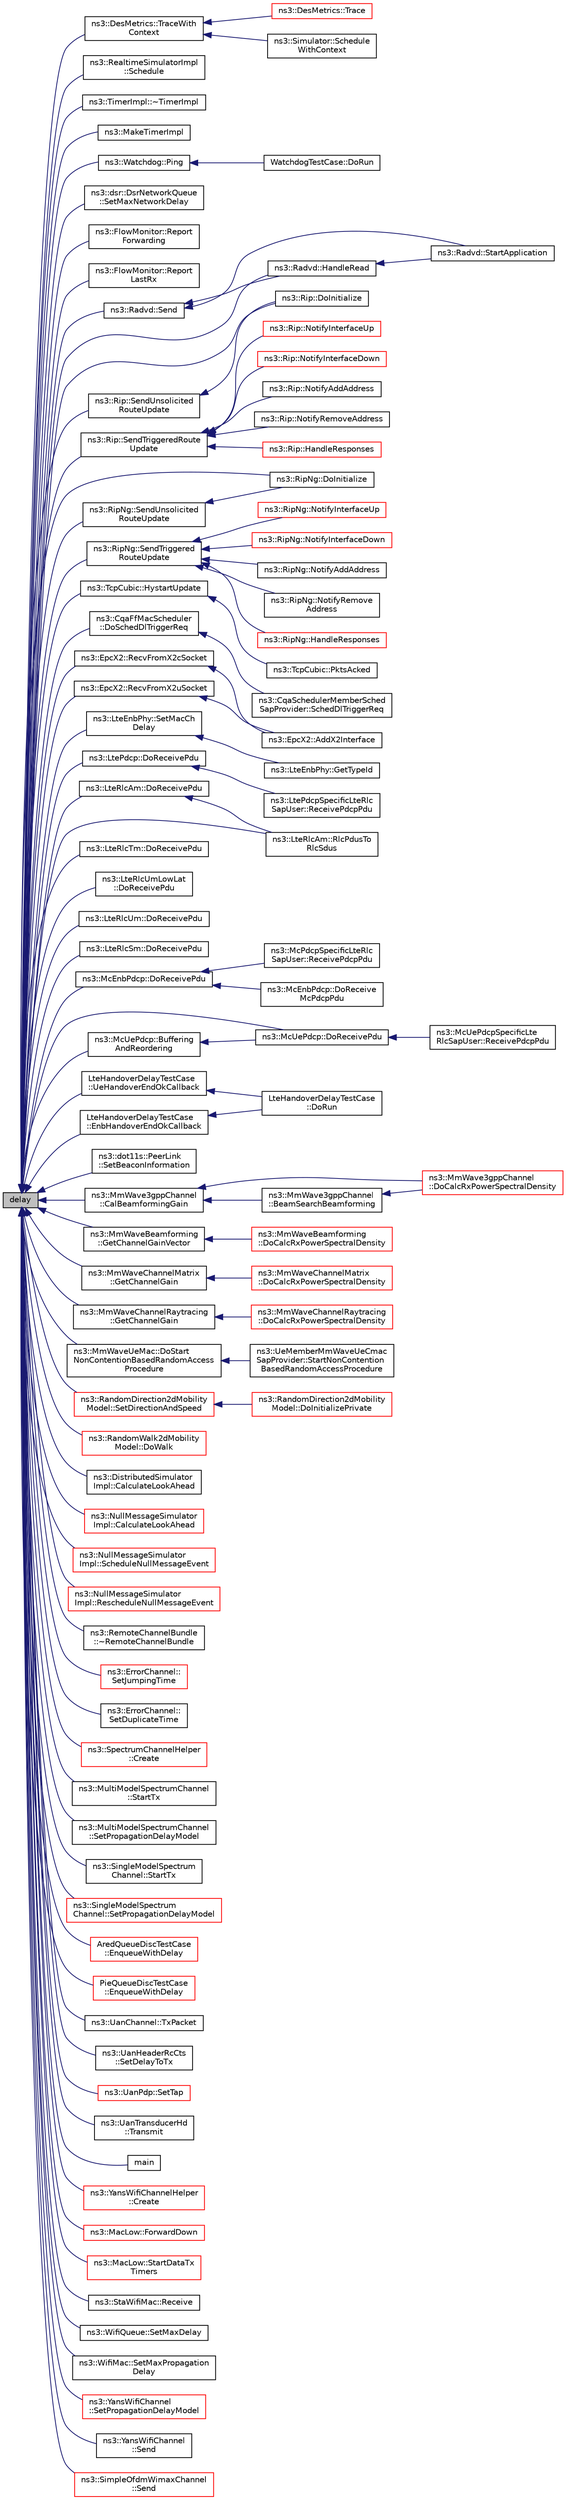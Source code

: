 digraph "delay"
{
  edge [fontname="Helvetica",fontsize="10",labelfontname="Helvetica",labelfontsize="10"];
  node [fontname="Helvetica",fontsize="10",shape=record];
  rankdir="LR";
  Node1 [label="delay",height=0.2,width=0.4,color="black", fillcolor="grey75", style="filled", fontcolor="black"];
  Node1 -> Node2 [dir="back",color="midnightblue",fontsize="10",style="solid"];
  Node2 [label="ns3::DesMetrics::TraceWith\lContext",height=0.2,width=0.4,color="black", fillcolor="white", style="filled",URL="$d5/d69/classns3_1_1DesMetrics.html#abc404d9eee92f4e8fd67f5d200490ed6"];
  Node2 -> Node3 [dir="back",color="midnightblue",fontsize="10",style="solid"];
  Node3 [label="ns3::DesMetrics::Trace",height=0.2,width=0.4,color="red", fillcolor="white", style="filled",URL="$d5/d69/classns3_1_1DesMetrics.html#ab7c6c097412d0398affbc9f8d2643160"];
  Node2 -> Node4 [dir="back",color="midnightblue",fontsize="10",style="solid"];
  Node4 [label="ns3::Simulator::Schedule\lWithContext",height=0.2,width=0.4,color="black", fillcolor="white", style="filled",URL="$d7/deb/classns3_1_1Simulator.html#a5ba9b2de598375791433f1bb9ba9ca83"];
  Node1 -> Node5 [dir="back",color="midnightblue",fontsize="10",style="solid"];
  Node5 [label="ns3::RealtimeSimulatorImpl\l::Schedule",height=0.2,width=0.4,color="black", fillcolor="white", style="filled",URL="$da/d73/classns3_1_1RealtimeSimulatorImpl.html#a2ff9f754084280c9f478cc7028cce3bf"];
  Node1 -> Node6 [dir="back",color="midnightblue",fontsize="10",style="solid"];
  Node6 [label="ns3::TimerImpl::~TimerImpl",height=0.2,width=0.4,color="black", fillcolor="white", style="filled",URL="$d9/d2f/classns3_1_1TimerImpl.html#a65b41c070e7f112cd76e0cc54ae58cda"];
  Node1 -> Node7 [dir="back",color="midnightblue",fontsize="10",style="solid"];
  Node7 [label="ns3::MakeTimerImpl",height=0.2,width=0.4,color="black", fillcolor="white", style="filled",URL="$dc/d8c/group__timerimpl.html#ga8c9e10587a1cf9c20ba6f9228388f82d"];
  Node1 -> Node8 [dir="back",color="midnightblue",fontsize="10",style="solid"];
  Node8 [label="ns3::Watchdog::Ping",height=0.2,width=0.4,color="black", fillcolor="white", style="filled",URL="$d7/dba/classns3_1_1Watchdog.html#a979e51daa6b92c872a78857cfe54c41a"];
  Node8 -> Node9 [dir="back",color="midnightblue",fontsize="10",style="solid"];
  Node9 [label="WatchdogTestCase::DoRun",height=0.2,width=0.4,color="black", fillcolor="white", style="filled",URL="$d0/da3/classWatchdogTestCase.html#a81f76aedff6228054266a36c6718b81e",tooltip="Implementation to actually run this TestCase. "];
  Node1 -> Node10 [dir="back",color="midnightblue",fontsize="10",style="solid"];
  Node10 [label="ns3::dsr::DsrNetworkQueue\l::SetMaxNetworkDelay",height=0.2,width=0.4,color="black", fillcolor="white", style="filled",URL="$dd/dad/classns3_1_1dsr_1_1DsrNetworkQueue.html#a1bc6496d849e30a8f6adde0fdd78a98b"];
  Node1 -> Node11 [dir="back",color="midnightblue",fontsize="10",style="solid"];
  Node11 [label="ns3::FlowMonitor::Report\lForwarding",height=0.2,width=0.4,color="black", fillcolor="white", style="filled",URL="$d7/d39/classns3_1_1FlowMonitor.html#a69a7483c4d2bc47805490f585d17e111"];
  Node1 -> Node12 [dir="back",color="midnightblue",fontsize="10",style="solid"];
  Node12 [label="ns3::FlowMonitor::Report\lLastRx",height=0.2,width=0.4,color="black", fillcolor="white", style="filled",URL="$d7/d39/classns3_1_1FlowMonitor.html#a534535fd498067cae4f774ba701e5d47"];
  Node1 -> Node13 [dir="back",color="midnightblue",fontsize="10",style="solid"];
  Node13 [label="ns3::Radvd::Send",height=0.2,width=0.4,color="black", fillcolor="white", style="filled",URL="$d5/dd8/classns3_1_1Radvd.html#a2dc4914b58690eaef190f38726d69bb2",tooltip="Send a packet. "];
  Node13 -> Node14 [dir="back",color="midnightblue",fontsize="10",style="solid"];
  Node14 [label="ns3::Radvd::StartApplication",height=0.2,width=0.4,color="black", fillcolor="white", style="filled",URL="$d5/dd8/classns3_1_1Radvd.html#ab3d7cd100356262e43c24e608ef1aff4",tooltip="Start the application. "];
  Node13 -> Node15 [dir="back",color="midnightblue",fontsize="10",style="solid"];
  Node15 [label="ns3::Radvd::HandleRead",height=0.2,width=0.4,color="black", fillcolor="white", style="filled",URL="$d5/dd8/classns3_1_1Radvd.html#a75cc828bc07117551ab886d986590045",tooltip="Handle received packet, especially router solicitation. "];
  Node15 -> Node14 [dir="back",color="midnightblue",fontsize="10",style="solid"];
  Node1 -> Node15 [dir="back",color="midnightblue",fontsize="10",style="solid"];
  Node1 -> Node16 [dir="back",color="midnightblue",fontsize="10",style="solid"];
  Node16 [label="ns3::Rip::DoInitialize",height=0.2,width=0.4,color="black", fillcolor="white", style="filled",URL="$d7/d2b/classns3_1_1Rip.html#a622ec450ec78945f81986b64ce3dcbed"];
  Node1 -> Node17 [dir="back",color="midnightblue",fontsize="10",style="solid"];
  Node17 [label="ns3::Rip::SendTriggeredRoute\lUpdate",height=0.2,width=0.4,color="black", fillcolor="white", style="filled",URL="$d7/d2b/classns3_1_1Rip.html#aee5d3efe6b4dbcd128018f49b981fd7c",tooltip="Send Triggered Routing Updates on all interfaces. "];
  Node17 -> Node18 [dir="back",color="midnightblue",fontsize="10",style="solid"];
  Node18 [label="ns3::Rip::NotifyInterfaceUp",height=0.2,width=0.4,color="red", fillcolor="white", style="filled",URL="$d7/d2b/classns3_1_1Rip.html#a4c9095a4429399f342eb1bce3f20df59"];
  Node17 -> Node19 [dir="back",color="midnightblue",fontsize="10",style="solid"];
  Node19 [label="ns3::Rip::NotifyInterfaceDown",height=0.2,width=0.4,color="red", fillcolor="white", style="filled",URL="$d7/d2b/classns3_1_1Rip.html#a10fb1463467f08556e7a3e75c98447bc"];
  Node17 -> Node20 [dir="back",color="midnightblue",fontsize="10",style="solid"];
  Node20 [label="ns3::Rip::NotifyAddAddress",height=0.2,width=0.4,color="black", fillcolor="white", style="filled",URL="$d7/d2b/classns3_1_1Rip.html#a9ef274a74f46abf3c118d935d33f02fe"];
  Node17 -> Node21 [dir="back",color="midnightblue",fontsize="10",style="solid"];
  Node21 [label="ns3::Rip::NotifyRemoveAddress",height=0.2,width=0.4,color="black", fillcolor="white", style="filled",URL="$d7/d2b/classns3_1_1Rip.html#a63c4ba062a5805aef7887d7dca5d1ff9"];
  Node17 -> Node22 [dir="back",color="midnightblue",fontsize="10",style="solid"];
  Node22 [label="ns3::Rip::HandleResponses",height=0.2,width=0.4,color="red", fillcolor="white", style="filled",URL="$d7/d2b/classns3_1_1Rip.html#afb817ee04f919351a35b466ea6d75c56",tooltip="Handle RIP responses. "];
  Node1 -> Node23 [dir="back",color="midnightblue",fontsize="10",style="solid"];
  Node23 [label="ns3::Rip::SendUnsolicited\lRouteUpdate",height=0.2,width=0.4,color="black", fillcolor="white", style="filled",URL="$d7/d2b/classns3_1_1Rip.html#aea59ff20475f09e1783bc37d5a8531c0",tooltip="Send Unsolicited Routing Updates on all interfaces. "];
  Node23 -> Node16 [dir="back",color="midnightblue",fontsize="10",style="solid"];
  Node1 -> Node24 [dir="back",color="midnightblue",fontsize="10",style="solid"];
  Node24 [label="ns3::RipNg::DoInitialize",height=0.2,width=0.4,color="black", fillcolor="white", style="filled",URL="$da/d75/classns3_1_1RipNg.html#a81a7056d4a1d1afc266181406f5dbf64"];
  Node1 -> Node25 [dir="back",color="midnightblue",fontsize="10",style="solid"];
  Node25 [label="ns3::RipNg::SendTriggered\lRouteUpdate",height=0.2,width=0.4,color="black", fillcolor="white", style="filled",URL="$da/d75/classns3_1_1RipNg.html#ad7a8e445116b3dd8cdd1d50366787c66",tooltip="Send Triggered Routing Updates on all interfaces. "];
  Node25 -> Node26 [dir="back",color="midnightblue",fontsize="10",style="solid"];
  Node26 [label="ns3::RipNg::NotifyInterfaceUp",height=0.2,width=0.4,color="red", fillcolor="white", style="filled",URL="$da/d75/classns3_1_1RipNg.html#a588e191ae91316e498a8e5c84a9c77fb",tooltip="Notify when specified interface goes UP. "];
  Node25 -> Node27 [dir="back",color="midnightblue",fontsize="10",style="solid"];
  Node27 [label="ns3::RipNg::NotifyInterfaceDown",height=0.2,width=0.4,color="red", fillcolor="white", style="filled",URL="$da/d75/classns3_1_1RipNg.html#a2031124814e8d817d0a40dddb7327a1b",tooltip="Notify when specified interface goes DOWN. "];
  Node25 -> Node28 [dir="back",color="midnightblue",fontsize="10",style="solid"];
  Node28 [label="ns3::RipNg::NotifyAddAddress",height=0.2,width=0.4,color="black", fillcolor="white", style="filled",URL="$da/d75/classns3_1_1RipNg.html#a9d6ffbffc76b029e5dfc9f394549d670",tooltip="Notify when specified interface add an address. "];
  Node25 -> Node29 [dir="back",color="midnightblue",fontsize="10",style="solid"];
  Node29 [label="ns3::RipNg::NotifyRemove\lAddress",height=0.2,width=0.4,color="black", fillcolor="white", style="filled",URL="$da/d75/classns3_1_1RipNg.html#a0658ff312aa09265ddc9ad8718789f0a",tooltip="Notify when specified interface add an address. "];
  Node25 -> Node30 [dir="back",color="midnightblue",fontsize="10",style="solid"];
  Node30 [label="ns3::RipNg::HandleResponses",height=0.2,width=0.4,color="red", fillcolor="white", style="filled",URL="$da/d75/classns3_1_1RipNg.html#ade057ef030dc8cd6479949e35315ed7b",tooltip="Handle RIPng responses. "];
  Node1 -> Node31 [dir="back",color="midnightblue",fontsize="10",style="solid"];
  Node31 [label="ns3::RipNg::SendUnsolicited\lRouteUpdate",height=0.2,width=0.4,color="black", fillcolor="white", style="filled",URL="$da/d75/classns3_1_1RipNg.html#af4dc944e60808380f6c5af16bf867fdc",tooltip="Send Unsolicited Routing Updates on all interfaces. "];
  Node31 -> Node24 [dir="back",color="midnightblue",fontsize="10",style="solid"];
  Node1 -> Node32 [dir="back",color="midnightblue",fontsize="10",style="solid"];
  Node32 [label="ns3::TcpCubic::HystartUpdate",height=0.2,width=0.4,color="black", fillcolor="white", style="filled",URL="$d3/dc3/classns3_1_1TcpCubic.html#ac32cb45bced2f370fe530e307414fb3b",tooltip="Update HyStart parameters. "];
  Node32 -> Node33 [dir="back",color="midnightblue",fontsize="10",style="solid"];
  Node33 [label="ns3::TcpCubic::PktsAcked",height=0.2,width=0.4,color="black", fillcolor="white", style="filled",URL="$d3/dc3/classns3_1_1TcpCubic.html#abcd72325d169bdd2a3858825aea8ca51",tooltip="Timing information on received ACK. "];
  Node1 -> Node34 [dir="back",color="midnightblue",fontsize="10",style="solid"];
  Node34 [label="ns3::CqaFfMacScheduler\l::DoSchedDlTriggerReq",height=0.2,width=0.4,color="black", fillcolor="white", style="filled",URL="$d7/d75/classns3_1_1CqaFfMacScheduler.html#a3840f199996b4470ce8d9b19bf435c5d"];
  Node34 -> Node35 [dir="back",color="midnightblue",fontsize="10",style="solid"];
  Node35 [label="ns3::CqaSchedulerMemberSched\lSapProvider::SchedDlTriggerReq",height=0.2,width=0.4,color="black", fillcolor="white", style="filled",URL="$de/da2/classns3_1_1CqaSchedulerMemberSchedSapProvider.html#a1703258d77aa4653af04f43b2f294700"];
  Node1 -> Node36 [dir="back",color="midnightblue",fontsize="10",style="solid"];
  Node36 [label="ns3::EpcX2::RecvFromX2cSocket",height=0.2,width=0.4,color="black", fillcolor="white", style="filled",URL="$df/d1e/classns3_1_1EpcX2.html#a72bf05af65397dab7bc65df72bb09ebf"];
  Node36 -> Node37 [dir="back",color="midnightblue",fontsize="10",style="solid"];
  Node37 [label="ns3::EpcX2::AddX2Interface",height=0.2,width=0.4,color="black", fillcolor="white", style="filled",URL="$df/d1e/classns3_1_1EpcX2.html#a4bcd4423802914da0356051ecf79d2f1"];
  Node1 -> Node38 [dir="back",color="midnightblue",fontsize="10",style="solid"];
  Node38 [label="ns3::EpcX2::RecvFromX2uSocket",height=0.2,width=0.4,color="black", fillcolor="white", style="filled",URL="$df/d1e/classns3_1_1EpcX2.html#af7142276a4a54af090466d51a31c796f"];
  Node38 -> Node37 [dir="back",color="midnightblue",fontsize="10",style="solid"];
  Node1 -> Node39 [dir="back",color="midnightblue",fontsize="10",style="solid"];
  Node39 [label="ns3::LteEnbPhy::SetMacCh\lDelay",height=0.2,width=0.4,color="black", fillcolor="white", style="filled",URL="$d3/d51/classns3_1_1LteEnbPhy.html#a969782c4f1d30e0285e70bc73bb79290"];
  Node39 -> Node40 [dir="back",color="midnightblue",fontsize="10",style="solid"];
  Node40 [label="ns3::LteEnbPhy::GetTypeId",height=0.2,width=0.4,color="black", fillcolor="white", style="filled",URL="$d3/d51/classns3_1_1LteEnbPhy.html#ac00094d655f02e4d2eed10491f2b8bf5"];
  Node1 -> Node41 [dir="back",color="midnightblue",fontsize="10",style="solid"];
  Node41 [label="ns3::LtePdcp::DoReceivePdu",height=0.2,width=0.4,color="black", fillcolor="white", style="filled",URL="$d6/d88/classns3_1_1LtePdcp.html#a39ec507fd59bc8e650738717b4a471e5"];
  Node41 -> Node42 [dir="back",color="midnightblue",fontsize="10",style="solid"];
  Node42 [label="ns3::LtePdcpSpecificLteRlc\lSapUser::ReceivePdcpPdu",height=0.2,width=0.4,color="black", fillcolor="white", style="filled",URL="$da/d5f/classns3_1_1LtePdcpSpecificLteRlcSapUser.html#a6cd9bae35c5551566d0e41ae2e6866f0"];
  Node1 -> Node43 [dir="back",color="midnightblue",fontsize="10",style="solid"];
  Node43 [label="ns3::LteRlcAm::DoReceivePdu",height=0.2,width=0.4,color="black", fillcolor="white", style="filled",URL="$d0/d4c/classns3_1_1LteRlcAm.html#a9351b349aef796a3cda5946574e9435f"];
  Node43 -> Node44 [dir="back",color="midnightblue",fontsize="10",style="solid"];
  Node44 [label="ns3::LteRlcAm::RlcPdusTo\lRlcSdus",height=0.2,width=0.4,color="black", fillcolor="white", style="filled",URL="$d0/d4c/classns3_1_1LteRlcAm.html#a5ea384363b8fa99b66f9eaad80edc2cc"];
  Node1 -> Node44 [dir="back",color="midnightblue",fontsize="10",style="solid"];
  Node1 -> Node45 [dir="back",color="midnightblue",fontsize="10",style="solid"];
  Node45 [label="ns3::LteRlcTm::DoReceivePdu",height=0.2,width=0.4,color="black", fillcolor="white", style="filled",URL="$d1/d86/classns3_1_1LteRlcTm.html#ae9d86b7d5185d0cdbcd1304eb0826106"];
  Node1 -> Node46 [dir="back",color="midnightblue",fontsize="10",style="solid"];
  Node46 [label="ns3::LteRlcUmLowLat\l::DoReceivePdu",height=0.2,width=0.4,color="black", fillcolor="white", style="filled",URL="$dd/df9/classns3_1_1LteRlcUmLowLat.html#a6af3b60ead539ac46666cb2e9b825eb3"];
  Node1 -> Node47 [dir="back",color="midnightblue",fontsize="10",style="solid"];
  Node47 [label="ns3::LteRlcUm::DoReceivePdu",height=0.2,width=0.4,color="black", fillcolor="white", style="filled",URL="$db/d49/classns3_1_1LteRlcUm.html#aaba57757b1c5640b7bbe421efb82417a"];
  Node1 -> Node48 [dir="back",color="midnightblue",fontsize="10",style="solid"];
  Node48 [label="ns3::LteRlcSm::DoReceivePdu",height=0.2,width=0.4,color="black", fillcolor="white", style="filled",URL="$d5/d05/classns3_1_1LteRlcSm.html#a4844e545ebe665d78afafc82a6d22800"];
  Node1 -> Node49 [dir="back",color="midnightblue",fontsize="10",style="solid"];
  Node49 [label="ns3::McEnbPdcp::DoReceivePdu",height=0.2,width=0.4,color="black", fillcolor="white", style="filled",URL="$d0/de1/classns3_1_1McEnbPdcp.html#a244a5eff95cef39b7319af03bfbac89d"];
  Node49 -> Node50 [dir="back",color="midnightblue",fontsize="10",style="solid"];
  Node50 [label="ns3::McPdcpSpecificLteRlc\lSapUser::ReceivePdcpPdu",height=0.2,width=0.4,color="black", fillcolor="white", style="filled",URL="$d9/d13/classns3_1_1McPdcpSpecificLteRlcSapUser.html#a0fa542c3a11d776ccbf72638695e5322"];
  Node49 -> Node51 [dir="back",color="midnightblue",fontsize="10",style="solid"];
  Node51 [label="ns3::McEnbPdcp::DoReceive\lMcPdcpPdu",height=0.2,width=0.4,color="black", fillcolor="white", style="filled",URL="$d0/de1/classns3_1_1McEnbPdcp.html#a5b9c606adc1cfce67ea26d07120ce8a3"];
  Node1 -> Node52 [dir="back",color="midnightblue",fontsize="10",style="solid"];
  Node52 [label="ns3::McUePdcp::DoReceivePdu",height=0.2,width=0.4,color="black", fillcolor="white", style="filled",URL="$d2/d69/classns3_1_1McUePdcp.html#a98d45c04cf0a2b10b2dd79efc3db62d8"];
  Node52 -> Node53 [dir="back",color="midnightblue",fontsize="10",style="solid"];
  Node53 [label="ns3::McUePdcpSpecificLte\lRlcSapUser::ReceivePdcpPdu",height=0.2,width=0.4,color="black", fillcolor="white", style="filled",URL="$df/d6f/classns3_1_1McUePdcpSpecificLteRlcSapUser.html#a686f0007338c5f3089d4a802d97a7e94"];
  Node1 -> Node54 [dir="back",color="midnightblue",fontsize="10",style="solid"];
  Node54 [label="ns3::McUePdcp::Buffering\lAndReordering",height=0.2,width=0.4,color="black", fillcolor="white", style="filled",URL="$d2/d69/classns3_1_1McUePdcp.html#af427000ceed62252a0cce301d47f2e68"];
  Node54 -> Node52 [dir="back",color="midnightblue",fontsize="10",style="solid"];
  Node1 -> Node55 [dir="back",color="midnightblue",fontsize="10",style="solid"];
  Node55 [label="LteHandoverDelayTestCase\l::UeHandoverEndOkCallback",height=0.2,width=0.4,color="black", fillcolor="white", style="filled",URL="$d8/dde/classLteHandoverDelayTestCase.html#a48877098b2c388ff961a4c31171b2583"];
  Node55 -> Node56 [dir="back",color="midnightblue",fontsize="10",style="solid"];
  Node56 [label="LteHandoverDelayTestCase\l::DoRun",height=0.2,width=0.4,color="black", fillcolor="white", style="filled",URL="$d8/dde/classLteHandoverDelayTestCase.html#a2e5214b6dd2249de91ba0aa326b8c97d",tooltip="Implementation to actually run this TestCase. "];
  Node1 -> Node57 [dir="back",color="midnightblue",fontsize="10",style="solid"];
  Node57 [label="LteHandoverDelayTestCase\l::EnbHandoverEndOkCallback",height=0.2,width=0.4,color="black", fillcolor="white", style="filled",URL="$d8/dde/classLteHandoverDelayTestCase.html#a8d120f217e0a9a426eb44f3923d24290"];
  Node57 -> Node56 [dir="back",color="midnightblue",fontsize="10",style="solid"];
  Node1 -> Node58 [dir="back",color="midnightblue",fontsize="10",style="solid"];
  Node58 [label="ns3::dot11s::PeerLink\l::SetBeaconInformation",height=0.2,width=0.4,color="black", fillcolor="white", style="filled",URL="$d1/dd6/classns3_1_1dot11s_1_1PeerLink.html#a51f0de2b9bfd67d0f720e9a89d15912b",tooltip="Process beacon received from peer. "];
  Node1 -> Node59 [dir="back",color="midnightblue",fontsize="10",style="solid"];
  Node59 [label="ns3::MmWave3gppChannel\l::CalBeamformingGain",height=0.2,width=0.4,color="black", fillcolor="white", style="filled",URL="$d5/d15/classns3_1_1MmWave3gppChannel.html#acd8bc1db086ba52b0e77ed71a6ccb56d"];
  Node59 -> Node60 [dir="back",color="midnightblue",fontsize="10",style="solid"];
  Node60 [label="ns3::MmWave3gppChannel\l::DoCalcRxPowerSpectralDensity",height=0.2,width=0.4,color="red", fillcolor="white", style="filled",URL="$d5/d15/classns3_1_1MmWave3gppChannel.html#a598876f469ba922150b9d9b86e160ca0"];
  Node59 -> Node61 [dir="back",color="midnightblue",fontsize="10",style="solid"];
  Node61 [label="ns3::MmWave3gppChannel\l::BeamSearchBeamforming",height=0.2,width=0.4,color="black", fillcolor="white", style="filled",URL="$d5/d15/classns3_1_1MmWave3gppChannel.html#ac361c14154934a6e7633a0a8c561e788"];
  Node61 -> Node60 [dir="back",color="midnightblue",fontsize="10",style="solid"];
  Node1 -> Node62 [dir="back",color="midnightblue",fontsize="10",style="solid"];
  Node62 [label="ns3::MmWaveBeamforming\l::GetChannelGainVector",height=0.2,width=0.4,color="black", fillcolor="white", style="filled",URL="$dc/d81/classns3_1_1MmWaveBeamforming.html#a874dc6be592a7e9665bf855990f6f1b4"];
  Node62 -> Node63 [dir="back",color="midnightblue",fontsize="10",style="solid"];
  Node63 [label="ns3::MmWaveBeamforming\l::DoCalcRxPowerSpectralDensity",height=0.2,width=0.4,color="red", fillcolor="white", style="filled",URL="$dc/d81/classns3_1_1MmWaveBeamforming.html#ad3ba8df3cac25621dda994fbd1a0080d",tooltip="below function is changed by sjkang1117 "];
  Node1 -> Node64 [dir="back",color="midnightblue",fontsize="10",style="solid"];
  Node64 [label="ns3::MmWaveChannelMatrix\l::GetChannelGain",height=0.2,width=0.4,color="black", fillcolor="white", style="filled",URL="$d6/d57/classns3_1_1MmWaveChannelMatrix.html#a1c744518b5c26b1169cfc003c9662ee3"];
  Node64 -> Node65 [dir="back",color="midnightblue",fontsize="10",style="solid"];
  Node65 [label="ns3::MmWaveChannelMatrix\l::DoCalcRxPowerSpectralDensity",height=0.2,width=0.4,color="red", fillcolor="white", style="filled",URL="$d6/d57/classns3_1_1MmWaveChannelMatrix.html#a707a28baf614560635774d0994a656f3"];
  Node1 -> Node66 [dir="back",color="midnightblue",fontsize="10",style="solid"];
  Node66 [label="ns3::MmWaveChannelRaytracing\l::GetChannelGain",height=0.2,width=0.4,color="black", fillcolor="white", style="filled",URL="$d1/d92/classns3_1_1MmWaveChannelRaytracing.html#acddfc590166e32ed64faff5b6673c951"];
  Node66 -> Node67 [dir="back",color="midnightblue",fontsize="10",style="solid"];
  Node67 [label="ns3::MmWaveChannelRaytracing\l::DoCalcRxPowerSpectralDensity",height=0.2,width=0.4,color="red", fillcolor="white", style="filled",URL="$d1/d92/classns3_1_1MmWaveChannelRaytracing.html#acc7c4160f1e83ce989502aec3fda4814"];
  Node1 -> Node68 [dir="back",color="midnightblue",fontsize="10",style="solid"];
  Node68 [label="ns3::MmWaveUeMac::DoStart\lNonContentionBasedRandomAccess\lProcedure",height=0.2,width=0.4,color="black", fillcolor="white", style="filled",URL="$d7/d84/classns3_1_1MmWaveUeMac.html#a25e1b978cdec1d22cb804b45bd29da67"];
  Node68 -> Node69 [dir="back",color="midnightblue",fontsize="10",style="solid"];
  Node69 [label="ns3::UeMemberMmWaveUeCmac\lSapProvider::StartNonContention\lBasedRandomAccessProcedure",height=0.2,width=0.4,color="black", fillcolor="white", style="filled",URL="$d7/da2/classns3_1_1UeMemberMmWaveUeCmacSapProvider.html#a893e465de20c21468168949bf3a57605"];
  Node1 -> Node70 [dir="back",color="midnightblue",fontsize="10",style="solid"];
  Node70 [label="ns3::RandomDirection2dMobility\lModel::SetDirectionAndSpeed",height=0.2,width=0.4,color="red", fillcolor="white", style="filled",URL="$dc/d1a/classns3_1_1RandomDirection2dMobilityModel.html#a29c1abbed69775374f52c5635cadd5d9"];
  Node70 -> Node71 [dir="back",color="midnightblue",fontsize="10",style="solid"];
  Node71 [label="ns3::RandomDirection2dMobility\lModel::DoInitializePrivate",height=0.2,width=0.4,color="red", fillcolor="white", style="filled",URL="$dc/d1a/classns3_1_1RandomDirection2dMobilityModel.html#a8240bba0ddc6f386bda3ebf96b383a6a"];
  Node1 -> Node72 [dir="back",color="midnightblue",fontsize="10",style="solid"];
  Node72 [label="ns3::RandomWalk2dMobility\lModel::DoWalk",height=0.2,width=0.4,color="red", fillcolor="white", style="filled",URL="$d9/d99/classns3_1_1RandomWalk2dMobilityModel.html#a7264a6530d2c8d2ecef04eda098db5d4"];
  Node1 -> Node73 [dir="back",color="midnightblue",fontsize="10",style="solid"];
  Node73 [label="ns3::DistributedSimulator\lImpl::CalculateLookAhead",height=0.2,width=0.4,color="black", fillcolor="white", style="filled",URL="$d7/df7/classns3_1_1DistributedSimulatorImpl.html#a9f0890339d4631f5eeda05ac46cc824f"];
  Node1 -> Node74 [dir="back",color="midnightblue",fontsize="10",style="solid"];
  Node74 [label="ns3::NullMessageSimulator\lImpl::CalculateLookAhead",height=0.2,width=0.4,color="red", fillcolor="white", style="filled",URL="$db/dea/classns3_1_1NullMessageSimulatorImpl.html#af0601d38e69b1e21d89c7cfdc59896c8"];
  Node1 -> Node75 [dir="back",color="midnightblue",fontsize="10",style="solid"];
  Node75 [label="ns3::NullMessageSimulator\lImpl::ScheduleNullMessageEvent",height=0.2,width=0.4,color="red", fillcolor="white", style="filled",URL="$db/dea/classns3_1_1NullMessageSimulatorImpl.html#af281eadb697cd73293300c30b6bd975d"];
  Node1 -> Node76 [dir="back",color="midnightblue",fontsize="10",style="solid"];
  Node76 [label="ns3::NullMessageSimulator\lImpl::RescheduleNullMessageEvent",height=0.2,width=0.4,color="red", fillcolor="white", style="filled",URL="$db/dea/classns3_1_1NullMessageSimulatorImpl.html#addc65b52a532801e4f2dc1fdffce2a66"];
  Node1 -> Node77 [dir="back",color="midnightblue",fontsize="10",style="solid"];
  Node77 [label="ns3::RemoteChannelBundle\l::~RemoteChannelBundle",height=0.2,width=0.4,color="black", fillcolor="white", style="filled",URL="$d6/d78/classns3_1_1RemoteChannelBundle.html#a05c6c262d09634c3e08e1fce48c7b9ec"];
  Node1 -> Node78 [dir="back",color="midnightblue",fontsize="10",style="solid"];
  Node78 [label="ns3::ErrorChannel::\lSetJumpingTime",height=0.2,width=0.4,color="red", fillcolor="white", style="filled",URL="$d9/d88/classns3_1_1ErrorChannel.html#a907fdc086d939d84eb4e612d0eac1d84",tooltip="Set the delay for the odd packets (even ones are not delayed) "];
  Node1 -> Node79 [dir="back",color="midnightblue",fontsize="10",style="solid"];
  Node79 [label="ns3::ErrorChannel::\lSetDuplicateTime",height=0.2,width=0.4,color="black", fillcolor="white", style="filled",URL="$d9/d88/classns3_1_1ErrorChannel.html#ae18408e96832d1a96425299b661b02e6",tooltip="Set the delay for the odd duplicate packets (even ones are not duplicated) "];
  Node1 -> Node80 [dir="back",color="midnightblue",fontsize="10",style="solid"];
  Node80 [label="ns3::SpectrumChannelHelper\l::Create",height=0.2,width=0.4,color="red", fillcolor="white", style="filled",URL="$d5/d9c/classns3_1_1SpectrumChannelHelper.html#a419ea84f5046763085f94f38af319fb9"];
  Node1 -> Node81 [dir="back",color="midnightblue",fontsize="10",style="solid"];
  Node81 [label="ns3::MultiModelSpectrumChannel\l::StartTx",height=0.2,width=0.4,color="black", fillcolor="white", style="filled",URL="$d3/d89/classns3_1_1MultiModelSpectrumChannel.html#ab5b8cfe54c081f858014b133d026ed26"];
  Node1 -> Node82 [dir="back",color="midnightblue",fontsize="10",style="solid"];
  Node82 [label="ns3::MultiModelSpectrumChannel\l::SetPropagationDelayModel",height=0.2,width=0.4,color="black", fillcolor="white", style="filled",URL="$d3/d89/classns3_1_1MultiModelSpectrumChannel.html#a4c084f8ebc99293951fd8f4f6b503cef"];
  Node1 -> Node83 [dir="back",color="midnightblue",fontsize="10",style="solid"];
  Node83 [label="ns3::SingleModelSpectrum\lChannel::StartTx",height=0.2,width=0.4,color="black", fillcolor="white", style="filled",URL="$d1/d90/classns3_1_1SingleModelSpectrumChannel.html#a4288a4e2399b6257fcba2634f54a2256"];
  Node1 -> Node84 [dir="back",color="midnightblue",fontsize="10",style="solid"];
  Node84 [label="ns3::SingleModelSpectrum\lChannel::SetPropagationDelayModel",height=0.2,width=0.4,color="red", fillcolor="white", style="filled",URL="$d1/d90/classns3_1_1SingleModelSpectrumChannel.html#afd757c085623596ebf3da8264cfbaa45"];
  Node1 -> Node85 [dir="back",color="midnightblue",fontsize="10",style="solid"];
  Node85 [label="AredQueueDiscTestCase\l::EnqueueWithDelay",height=0.2,width=0.4,color="red", fillcolor="white", style="filled",URL="$da/d18/classAredQueueDiscTestCase.html#a79ce3b6eab6abac51c635056d58b6d8b"];
  Node1 -> Node86 [dir="back",color="midnightblue",fontsize="10",style="solid"];
  Node86 [label="PieQueueDiscTestCase\l::EnqueueWithDelay",height=0.2,width=0.4,color="red", fillcolor="white", style="filled",URL="$db/d32/classPieQueueDiscTestCase.html#a6d837dbfe3af8f4a7a1ca4e6ecbbf54e"];
  Node1 -> Node87 [dir="back",color="midnightblue",fontsize="10",style="solid"];
  Node87 [label="ns3::UanChannel::TxPacket",height=0.2,width=0.4,color="black", fillcolor="white", style="filled",URL="$d1/dec/classns3_1_1UanChannel.html#aaf9ea1b58b62a99e1c05c4732dcb5b55"];
  Node1 -> Node88 [dir="back",color="midnightblue",fontsize="10",style="solid"];
  Node88 [label="ns3::UanHeaderRcCts\l::SetDelayToTx",height=0.2,width=0.4,color="black", fillcolor="white", style="filled",URL="$dc/da8/classns3_1_1UanHeaderRcCts.html#a6473716bd8ca3703314a685254694cd9"];
  Node1 -> Node89 [dir="back",color="midnightblue",fontsize="10",style="solid"];
  Node89 [label="ns3::UanPdp::SetTap",height=0.2,width=0.4,color="red", fillcolor="white", style="filled",URL="$d4/d80/classns3_1_1UanPdp.html#a44179cc7db325ddda51a8cc92b20f1a1"];
  Node1 -> Node90 [dir="back",color="midnightblue",fontsize="10",style="solid"];
  Node90 [label="ns3::UanTransducerHd\l::Transmit",height=0.2,width=0.4,color="black", fillcolor="white", style="filled",URL="$d6/d7a/classns3_1_1UanTransducerHd.html#a59d45284062693608322f87618525cd5"];
  Node1 -> Node91 [dir="back",color="midnightblue",fontsize="10",style="solid"];
  Node91 [label="main",height=0.2,width=0.4,color="black", fillcolor="white", style="filled",URL="$dd/daf/test-interference-helper_8cc.html#a0ddf1224851353fc92bfbff6f499fa97"];
  Node1 -> Node92 [dir="back",color="midnightblue",fontsize="10",style="solid"];
  Node92 [label="ns3::YansWifiChannelHelper\l::Create",height=0.2,width=0.4,color="red", fillcolor="white", style="filled",URL="$dc/d0f/classns3_1_1YansWifiChannelHelper.html#a0532e292ab9452f3cf630c848708e563"];
  Node1 -> Node93 [dir="back",color="midnightblue",fontsize="10",style="solid"];
  Node93 [label="ns3::MacLow::ForwardDown",height=0.2,width=0.4,color="red", fillcolor="white", style="filled",URL="$d3/da6/classns3_1_1MacLow.html#a4eefbfa3d57539dadf0224cc7fcf952d"];
  Node1 -> Node94 [dir="back",color="midnightblue",fontsize="10",style="solid"];
  Node94 [label="ns3::MacLow::StartDataTx\lTimers",height=0.2,width=0.4,color="red", fillcolor="white", style="filled",URL="$d3/da6/classns3_1_1MacLow.html#ae7e8072b7d1f8b775000f6f07ee5a3c1"];
  Node1 -> Node95 [dir="back",color="midnightblue",fontsize="10",style="solid"];
  Node95 [label="ns3::StaWifiMac::Receive",height=0.2,width=0.4,color="black", fillcolor="white", style="filled",URL="$de/dbf/classns3_1_1StaWifiMac.html#ac11352c9502acc4b612224fc172c28f8"];
  Node1 -> Node96 [dir="back",color="midnightblue",fontsize="10",style="solid"];
  Node96 [label="ns3::WifiQueue::SetMaxDelay",height=0.2,width=0.4,color="black", fillcolor="white", style="filled",URL="$d4/d0a/classns3_1_1WifiQueue.html#a6a051869c84005e58b3585f87fbb4f2b"];
  Node1 -> Node97 [dir="back",color="midnightblue",fontsize="10",style="solid"];
  Node97 [label="ns3::WifiMac::SetMaxPropagation\lDelay",height=0.2,width=0.4,color="black", fillcolor="white", style="filled",URL="$d4/d7c/classns3_1_1WifiMac.html#a0dd41720796f3b8600a4f097ded8a266"];
  Node1 -> Node98 [dir="back",color="midnightblue",fontsize="10",style="solid"];
  Node98 [label="ns3::YansWifiChannel\l::SetPropagationDelayModel",height=0.2,width=0.4,color="red", fillcolor="white", style="filled",URL="$d3/df5/classns3_1_1YansWifiChannel.html#a51ebdd5a1d897dc46cf9783ac2879b98"];
  Node1 -> Node99 [dir="back",color="midnightblue",fontsize="10",style="solid"];
  Node99 [label="ns3::YansWifiChannel\l::Send",height=0.2,width=0.4,color="black", fillcolor="white", style="filled",URL="$d3/df5/classns3_1_1YansWifiChannel.html#a670a71202a077cf71711b560fd894a7a"];
  Node1 -> Node100 [dir="back",color="midnightblue",fontsize="10",style="solid"];
  Node100 [label="ns3::SimpleOfdmWimaxChannel\l::Send",height=0.2,width=0.4,color="red", fillcolor="white", style="filled",URL="$d6/dde/classns3_1_1SimpleOfdmWimaxChannel.html#ac056bb3c46b4ecc56b4fe32fefd79bc6",tooltip="Sends a dummy fec block to all connected physical devices. "];
}
